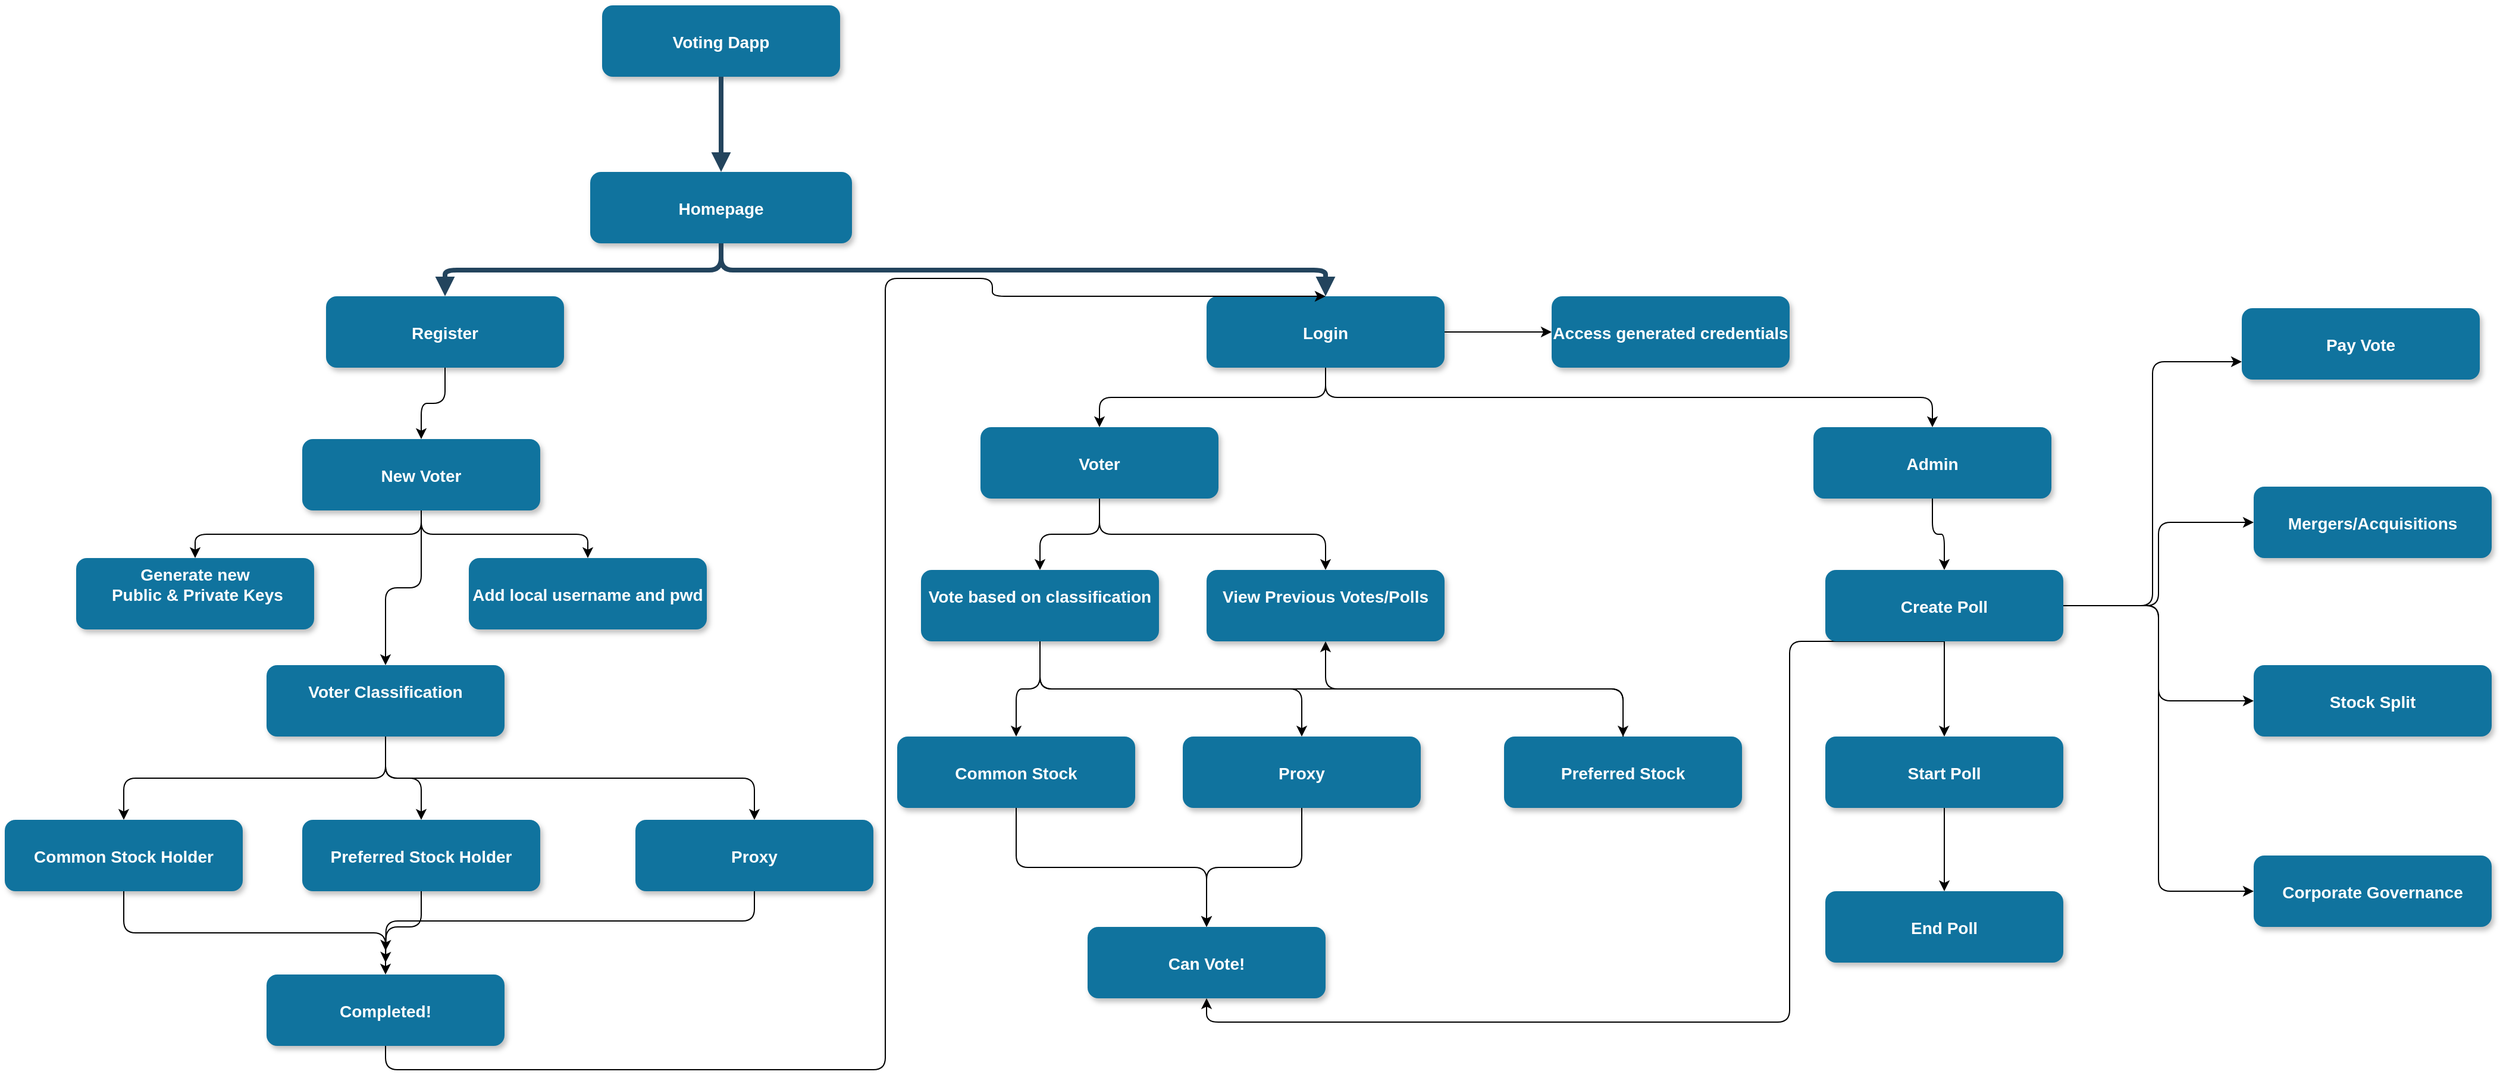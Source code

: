 <mxfile version="13.4.4" type="device"><diagram name="Page-1" id="97916047-d0de-89f5-080d-49f4d83e522f"><mxGraphModel dx="10380" dy="5480" grid="1" gridSize="10" guides="1" tooltips="1" connect="1" arrows="1" fold="1" page="1" pageScale="1.5" pageWidth="1169" pageHeight="827" background="#ffffff" math="0" shadow="0"><root><mxCell id="0"/><mxCell id="1" parent="0"/><mxCell id="2" value="Voting Dapp" style="rounded=1;fillColor=#10739E;strokeColor=none;shadow=1;gradientColor=none;fontStyle=1;fontColor=#FFFFFF;fontSize=14;" parent="1" vertex="1"><mxGeometry x="672" y="205.5" width="200" height="60" as="geometry"/></mxCell><mxCell id="3" value="Homepage" style="rounded=1;fillColor=#10739E;strokeColor=none;shadow=1;gradientColor=none;fontStyle=1;fontColor=#FFFFFF;fontSize=14;" parent="1" vertex="1"><mxGeometry x="662" y="345.5" width="220" height="60" as="geometry"/></mxCell><mxCell id="dAJJ4lj9prsM3p88iXup-60" style="edgeStyle=orthogonalEdgeStyle;rounded=1;orthogonalLoop=1;jettySize=auto;html=1;exitX=0.5;exitY=1;exitDx=0;exitDy=0;entryX=0.5;entryY=0;entryDx=0;entryDy=0;" parent="1" source="5" target="dAJJ4lj9prsM3p88iXup-57" edge="1"><mxGeometry relative="1" as="geometry"/></mxCell><mxCell id="5" value="Register" style="rounded=1;fillColor=#10739E;strokeColor=none;shadow=1;gradientColor=none;fontStyle=1;fontColor=#FFFFFF;fontSize=14;" parent="1" vertex="1"><mxGeometry x="440" y="450" width="200" height="60" as="geometry"/></mxCell><mxCell id="dAJJ4lj9prsM3p88iXup-81" style="edgeStyle=orthogonalEdgeStyle;rounded=1;orthogonalLoop=1;jettySize=auto;html=1;exitX=0.5;exitY=1;exitDx=0;exitDy=0;entryX=0.5;entryY=0;entryDx=0;entryDy=0;strokeColor=#000000;" parent="1" source="6" target="dAJJ4lj9prsM3p88iXup-78" edge="1"><mxGeometry relative="1" as="geometry"/></mxCell><mxCell id="dAJJ4lj9prsM3p88iXup-82" style="edgeStyle=orthogonalEdgeStyle;rounded=1;orthogonalLoop=1;jettySize=auto;html=1;exitX=0.5;exitY=1;exitDx=0;exitDy=0;entryX=0.5;entryY=0;entryDx=0;entryDy=0;strokeColor=#000000;" parent="1" source="6" target="dAJJ4lj9prsM3p88iXup-79" edge="1"><mxGeometry relative="1" as="geometry"/></mxCell><mxCell id="2qyqm2n9Xlov4FXctPms-34" style="edgeStyle=orthogonalEdgeStyle;rounded=0;orthogonalLoop=1;jettySize=auto;html=1;exitX=1;exitY=0.5;exitDx=0;exitDy=0;entryX=0;entryY=0.5;entryDx=0;entryDy=0;" edge="1" parent="1" source="6" target="2qyqm2n9Xlov4FXctPms-33"><mxGeometry relative="1" as="geometry"/></mxCell><mxCell id="6" value="Login" style="rounded=1;fillColor=#10739E;strokeColor=none;shadow=1;gradientColor=none;fontStyle=1;fontColor=#FFFFFF;fontSize=14;" parent="1" vertex="1"><mxGeometry x="1180" y="450" width="200" height="60" as="geometry"/></mxCell><mxCell id="29" value="" style="edgeStyle=elbowEdgeStyle;elbow=vertical;strokeWidth=4;endArrow=block;endFill=1;fontStyle=1;strokeColor=#23445D;" parent="1" source="2" target="3" edge="1"><mxGeometry x="22" y="165.5" width="100" height="100" as="geometry"><mxPoint x="22" y="265.5" as="sourcePoint"/><mxPoint x="122" y="165.5" as="targetPoint"/></mxGeometry></mxCell><mxCell id="30" value="" style="edgeStyle=elbowEdgeStyle;elbow=vertical;strokeWidth=4;endArrow=block;endFill=1;fontStyle=1;strokeColor=#23445D;" parent="1" source="3" target="5" edge="1"><mxGeometry x="22" y="165.5" width="100" height="100" as="geometry"><mxPoint x="22" y="265.5" as="sourcePoint"/><mxPoint x="122" y="165.5" as="targetPoint"/></mxGeometry></mxCell><mxCell id="32" value="" style="edgeStyle=elbowEdgeStyle;elbow=vertical;strokeWidth=4;endArrow=block;endFill=1;fontStyle=1;strokeColor=#23445D;" parent="1" source="3" target="6" edge="1"><mxGeometry x="22" y="165.5" width="100" height="100" as="geometry"><mxPoint x="22" y="265.5" as="sourcePoint"/><mxPoint x="122" y="165.5" as="targetPoint"/></mxGeometry></mxCell><mxCell id="dAJJ4lj9prsM3p88iXup-63" style="edgeStyle=orthogonalEdgeStyle;rounded=1;orthogonalLoop=1;jettySize=auto;html=1;exitX=0.5;exitY=1;exitDx=0;exitDy=0;strokeColor=#000000;" parent="1" source="dAJJ4lj9prsM3p88iXup-57" target="dAJJ4lj9prsM3p88iXup-61" edge="1"><mxGeometry relative="1" as="geometry"/></mxCell><mxCell id="dAJJ4lj9prsM3p88iXup-64" style="edgeStyle=orthogonalEdgeStyle;rounded=1;orthogonalLoop=1;jettySize=auto;html=1;exitX=0.5;exitY=1;exitDx=0;exitDy=0;entryX=0.5;entryY=0;entryDx=0;entryDy=0;strokeColor=#000000;" parent="1" source="dAJJ4lj9prsM3p88iXup-57" target="dAJJ4lj9prsM3p88iXup-62" edge="1"><mxGeometry relative="1" as="geometry"/></mxCell><mxCell id="dAJJ4lj9prsM3p88iXup-66" style="edgeStyle=orthogonalEdgeStyle;rounded=1;orthogonalLoop=1;jettySize=auto;html=1;exitX=0.5;exitY=1;exitDx=0;exitDy=0;strokeColor=#000000;" parent="1" source="dAJJ4lj9prsM3p88iXup-57" target="dAJJ4lj9prsM3p88iXup-65" edge="1"><mxGeometry relative="1" as="geometry"/></mxCell><mxCell id="dAJJ4lj9prsM3p88iXup-57" value="New Voter" style="rounded=1;fillColor=#10739E;strokeColor=none;shadow=1;gradientColor=none;fontStyle=1;fontColor=#FFFFFF;fontSize=14;" parent="1" vertex="1"><mxGeometry x="420" y="570" width="200" height="60" as="geometry"/></mxCell><mxCell id="dAJJ4lj9prsM3p88iXup-61" value="Generate new&#10; Public &amp; Private Keys&#10;" style="rounded=1;fillColor=#10739E;strokeColor=none;shadow=1;gradientColor=none;fontStyle=1;fontColor=#FFFFFF;fontSize=14;" parent="1" vertex="1"><mxGeometry x="230" y="670" width="200" height="60" as="geometry"/></mxCell><mxCell id="dAJJ4lj9prsM3p88iXup-62" value="Add local username and pwd" style="rounded=1;fillColor=#10739E;strokeColor=none;shadow=1;gradientColor=none;fontStyle=1;fontColor=#FFFFFF;fontSize=14;" parent="1" vertex="1"><mxGeometry x="560" y="670" width="200" height="60" as="geometry"/></mxCell><mxCell id="dAJJ4lj9prsM3p88iXup-70" style="edgeStyle=orthogonalEdgeStyle;rounded=1;orthogonalLoop=1;jettySize=auto;html=1;exitX=0.5;exitY=1;exitDx=0;exitDy=0;entryX=0.5;entryY=0;entryDx=0;entryDy=0;strokeColor=#000000;" parent="1" source="dAJJ4lj9prsM3p88iXup-65" target="dAJJ4lj9prsM3p88iXup-67" edge="1"><mxGeometry relative="1" as="geometry"/></mxCell><mxCell id="dAJJ4lj9prsM3p88iXup-71" style="edgeStyle=orthogonalEdgeStyle;rounded=1;orthogonalLoop=1;jettySize=auto;html=1;exitX=0.5;exitY=1;exitDx=0;exitDy=0;entryX=0.5;entryY=0;entryDx=0;entryDy=0;strokeColor=#000000;" parent="1" source="dAJJ4lj9prsM3p88iXup-65" target="dAJJ4lj9prsM3p88iXup-68" edge="1"><mxGeometry relative="1" as="geometry"/></mxCell><mxCell id="dAJJ4lj9prsM3p88iXup-72" style="edgeStyle=orthogonalEdgeStyle;rounded=1;orthogonalLoop=1;jettySize=auto;html=1;exitX=0.5;exitY=1;exitDx=0;exitDy=0;entryX=0.5;entryY=0;entryDx=0;entryDy=0;strokeColor=#000000;" parent="1" source="dAJJ4lj9prsM3p88iXup-65" target="dAJJ4lj9prsM3p88iXup-69" edge="1"><mxGeometry relative="1" as="geometry"/></mxCell><mxCell id="dAJJ4lj9prsM3p88iXup-65" value="Voter Classification&#10;" style="rounded=1;fillColor=#10739E;strokeColor=none;shadow=1;gradientColor=none;fontStyle=1;fontColor=#FFFFFF;fontSize=14;" parent="1" vertex="1"><mxGeometry x="390" y="760" width="200" height="60" as="geometry"/></mxCell><mxCell id="dAJJ4lj9prsM3p88iXup-74" style="edgeStyle=orthogonalEdgeStyle;rounded=1;orthogonalLoop=1;jettySize=auto;html=1;exitX=0.5;exitY=1;exitDx=0;exitDy=0;strokeColor=#000000;" parent="1" source="dAJJ4lj9prsM3p88iXup-67" target="dAJJ4lj9prsM3p88iXup-73" edge="1"><mxGeometry relative="1" as="geometry"/></mxCell><mxCell id="dAJJ4lj9prsM3p88iXup-67" value="Common Stock Holder" style="rounded=1;fillColor=#10739E;strokeColor=none;shadow=1;gradientColor=none;fontStyle=1;fontColor=#FFFFFF;fontSize=14;" parent="1" vertex="1"><mxGeometry x="170" y="890" width="200" height="60" as="geometry"/></mxCell><mxCell id="dAJJ4lj9prsM3p88iXup-75" style="edgeStyle=orthogonalEdgeStyle;rounded=1;orthogonalLoop=1;jettySize=auto;html=1;exitX=0.5;exitY=1;exitDx=0;exitDy=0;strokeColor=#000000;" parent="1" source="dAJJ4lj9prsM3p88iXup-68" edge="1"><mxGeometry relative="1" as="geometry"><mxPoint x="490" y="1010" as="targetPoint"/></mxGeometry></mxCell><mxCell id="dAJJ4lj9prsM3p88iXup-68" value="Preferred Stock Holder" style="rounded=1;fillColor=#10739E;strokeColor=none;shadow=1;gradientColor=none;fontStyle=1;fontColor=#FFFFFF;fontSize=14;" parent="1" vertex="1"><mxGeometry x="420" y="890" width="200" height="60" as="geometry"/></mxCell><mxCell id="dAJJ4lj9prsM3p88iXup-76" style="edgeStyle=orthogonalEdgeStyle;rounded=1;orthogonalLoop=1;jettySize=auto;html=1;exitX=0.5;exitY=1;exitDx=0;exitDy=0;strokeColor=#000000;" parent="1" source="dAJJ4lj9prsM3p88iXup-69" edge="1"><mxGeometry relative="1" as="geometry"><mxPoint x="490" y="1000" as="targetPoint"/></mxGeometry></mxCell><mxCell id="dAJJ4lj9prsM3p88iXup-69" value="Proxy" style="rounded=1;fillColor=#10739E;strokeColor=none;shadow=1;gradientColor=none;fontStyle=1;fontColor=#FFFFFF;fontSize=14;" parent="1" vertex="1"><mxGeometry x="700" y="890" width="200" height="60" as="geometry"/></mxCell><mxCell id="dAJJ4lj9prsM3p88iXup-77" style="edgeStyle=orthogonalEdgeStyle;rounded=1;orthogonalLoop=1;jettySize=auto;html=1;exitX=0.5;exitY=1;exitDx=0;exitDy=0;entryX=0.5;entryY=0;entryDx=0;entryDy=0;strokeColor=#000000;" parent="1" source="dAJJ4lj9prsM3p88iXup-73" target="6" edge="1"><mxGeometry relative="1" as="geometry"><Array as="points"><mxPoint x="490" y="1100"/><mxPoint x="910" y="1100"/><mxPoint x="910" y="435"/><mxPoint x="1000" y="435"/></Array></mxGeometry></mxCell><mxCell id="dAJJ4lj9prsM3p88iXup-73" value="Completed!" style="rounded=1;fillColor=#10739E;strokeColor=none;shadow=1;gradientColor=none;fontStyle=1;fontColor=#FFFFFF;fontSize=14;" parent="1" vertex="1"><mxGeometry x="390" y="1020" width="200" height="60" as="geometry"/></mxCell><mxCell id="dAJJ4lj9prsM3p88iXup-89" style="edgeStyle=orthogonalEdgeStyle;rounded=1;orthogonalLoop=1;jettySize=auto;html=1;exitX=0.5;exitY=1;exitDx=0;exitDy=0;entryX=0.5;entryY=0;entryDx=0;entryDy=0;strokeColor=#000000;" parent="1" source="dAJJ4lj9prsM3p88iXup-78" target="dAJJ4lj9prsM3p88iXup-84" edge="1"><mxGeometry relative="1" as="geometry"/></mxCell><mxCell id="dAJJ4lj9prsM3p88iXup-90" style="edgeStyle=orthogonalEdgeStyle;rounded=1;orthogonalLoop=1;jettySize=auto;html=1;exitX=0.5;exitY=1;exitDx=0;exitDy=0;entryX=0.5;entryY=0;entryDx=0;entryDy=0;strokeColor=#000000;" parent="1" source="dAJJ4lj9prsM3p88iXup-78" target="dAJJ4lj9prsM3p88iXup-83" edge="1"><mxGeometry relative="1" as="geometry"/></mxCell><mxCell id="dAJJ4lj9prsM3p88iXup-78" value="Voter" style="rounded=1;fillColor=#10739E;strokeColor=none;shadow=1;gradientColor=none;fontStyle=1;fontColor=#FFFFFF;fontSize=14;" parent="1" vertex="1"><mxGeometry x="990" y="560" width="200" height="60" as="geometry"/></mxCell><mxCell id="dAJJ4lj9prsM3p88iXup-102" style="edgeStyle=orthogonalEdgeStyle;rounded=1;orthogonalLoop=1;jettySize=auto;html=1;exitX=0.5;exitY=1;exitDx=0;exitDy=0;entryX=0.5;entryY=0;entryDx=0;entryDy=0;strokeColor=#000000;" parent="1" source="dAJJ4lj9prsM3p88iXup-79" target="dAJJ4lj9prsM3p88iXup-97" edge="1"><mxGeometry relative="1" as="geometry"/></mxCell><mxCell id="dAJJ4lj9prsM3p88iXup-79" value="Admin" style="rounded=1;fillColor=#10739E;strokeColor=none;shadow=1;gradientColor=none;fontStyle=1;fontColor=#FFFFFF;fontSize=14;" parent="1" vertex="1"><mxGeometry x="1690" y="560" width="200" height="60" as="geometry"/></mxCell><mxCell id="dAJJ4lj9prsM3p88iXup-83" value="View Previous Votes/Polls&#10;" style="rounded=1;fillColor=#10739E;strokeColor=none;shadow=1;gradientColor=none;fontStyle=1;fontColor=#FFFFFF;fontSize=14;" parent="1" vertex="1"><mxGeometry x="1180" y="680" width="200" height="60" as="geometry"/></mxCell><mxCell id="dAJJ4lj9prsM3p88iXup-91" style="edgeStyle=orthogonalEdgeStyle;rounded=1;orthogonalLoop=1;jettySize=auto;html=1;exitX=0.5;exitY=1;exitDx=0;exitDy=0;entryX=0.5;entryY=0;entryDx=0;entryDy=0;strokeColor=#000000;" parent="1" source="dAJJ4lj9prsM3p88iXup-84" target="dAJJ4lj9prsM3p88iXup-87" edge="1"><mxGeometry relative="1" as="geometry"/></mxCell><mxCell id="dAJJ4lj9prsM3p88iXup-92" style="edgeStyle=orthogonalEdgeStyle;rounded=1;orthogonalLoop=1;jettySize=auto;html=1;exitX=0.5;exitY=1;exitDx=0;exitDy=0;entryX=0.5;entryY=0;entryDx=0;entryDy=0;strokeColor=#000000;" parent="1" source="dAJJ4lj9prsM3p88iXup-84" target="dAJJ4lj9prsM3p88iXup-86" edge="1"><mxGeometry relative="1" as="geometry"/></mxCell><mxCell id="dAJJ4lj9prsM3p88iXup-93" style="edgeStyle=orthogonalEdgeStyle;rounded=1;orthogonalLoop=1;jettySize=auto;html=1;exitX=0.5;exitY=1;exitDx=0;exitDy=0;strokeColor=#000000;" parent="1" source="dAJJ4lj9prsM3p88iXup-84" target="dAJJ4lj9prsM3p88iXup-85" edge="1"><mxGeometry relative="1" as="geometry"/></mxCell><mxCell id="dAJJ4lj9prsM3p88iXup-84" value="Vote based on classification&#10;" style="rounded=1;fillColor=#10739E;strokeColor=none;shadow=1;gradientColor=none;fontStyle=1;fontColor=#FFFFFF;fontSize=14;" parent="1" vertex="1"><mxGeometry x="940" y="680" width="200" height="60" as="geometry"/></mxCell><mxCell id="dAJJ4lj9prsM3p88iXup-96" style="edgeStyle=orthogonalEdgeStyle;rounded=1;orthogonalLoop=1;jettySize=auto;html=1;exitX=0.5;exitY=0;exitDx=0;exitDy=0;entryX=0.5;entryY=1;entryDx=0;entryDy=0;strokeColor=#000000;" parent="1" source="dAJJ4lj9prsM3p88iXup-85" target="dAJJ4lj9prsM3p88iXup-83" edge="1"><mxGeometry relative="1" as="geometry"/></mxCell><mxCell id="dAJJ4lj9prsM3p88iXup-85" value="Preferred Stock" style="rounded=1;fillColor=#10739E;strokeColor=none;shadow=1;gradientColor=none;fontStyle=1;fontColor=#FFFFFF;fontSize=14;" parent="1" vertex="1"><mxGeometry x="1430" y="820" width="200" height="60" as="geometry"/></mxCell><mxCell id="dAJJ4lj9prsM3p88iXup-95" style="edgeStyle=orthogonalEdgeStyle;rounded=1;orthogonalLoop=1;jettySize=auto;html=1;exitX=0.5;exitY=1;exitDx=0;exitDy=0;entryX=0.5;entryY=0;entryDx=0;entryDy=0;strokeColor=#000000;" parent="1" source="dAJJ4lj9prsM3p88iXup-86" target="dAJJ4lj9prsM3p88iXup-88" edge="1"><mxGeometry relative="1" as="geometry"/></mxCell><mxCell id="dAJJ4lj9prsM3p88iXup-86" value="Proxy" style="rounded=1;fillColor=#10739E;strokeColor=none;shadow=1;gradientColor=none;fontStyle=1;fontColor=#FFFFFF;fontSize=14;" parent="1" vertex="1"><mxGeometry x="1160" y="820" width="200" height="60" as="geometry"/></mxCell><mxCell id="dAJJ4lj9prsM3p88iXup-94" style="edgeStyle=orthogonalEdgeStyle;rounded=1;orthogonalLoop=1;jettySize=auto;html=1;exitX=0.5;exitY=1;exitDx=0;exitDy=0;entryX=0.5;entryY=0;entryDx=0;entryDy=0;strokeColor=#000000;" parent="1" source="dAJJ4lj9prsM3p88iXup-87" target="dAJJ4lj9prsM3p88iXup-88" edge="1"><mxGeometry relative="1" as="geometry"/></mxCell><mxCell id="dAJJ4lj9prsM3p88iXup-87" value="Common Stock" style="rounded=1;fillColor=#10739E;strokeColor=none;shadow=1;gradientColor=none;fontStyle=1;fontColor=#FFFFFF;fontSize=14;" parent="1" vertex="1"><mxGeometry x="920" y="820" width="200" height="60" as="geometry"/></mxCell><mxCell id="dAJJ4lj9prsM3p88iXup-88" value="Can Vote!" style="rounded=1;fillColor=#10739E;strokeColor=none;shadow=1;gradientColor=none;fontStyle=1;fontColor=#FFFFFF;fontSize=14;" parent="1" vertex="1"><mxGeometry x="1080" y="980" width="200" height="60" as="geometry"/></mxCell><mxCell id="dAJJ4lj9prsM3p88iXup-103" style="edgeStyle=orthogonalEdgeStyle;rounded=1;orthogonalLoop=1;jettySize=auto;html=1;exitX=1;exitY=0.5;exitDx=0;exitDy=0;entryX=0;entryY=0.75;entryDx=0;entryDy=0;strokeColor=#000000;" parent="1" source="dAJJ4lj9prsM3p88iXup-97" target="dAJJ4lj9prsM3p88iXup-98" edge="1"><mxGeometry relative="1" as="geometry"/></mxCell><mxCell id="dAJJ4lj9prsM3p88iXup-104" style="edgeStyle=orthogonalEdgeStyle;rounded=1;orthogonalLoop=1;jettySize=auto;html=1;exitX=1;exitY=0.5;exitDx=0;exitDy=0;entryX=0;entryY=0.5;entryDx=0;entryDy=0;strokeColor=#000000;" parent="1" source="dAJJ4lj9prsM3p88iXup-97" target="dAJJ4lj9prsM3p88iXup-99" edge="1"><mxGeometry relative="1" as="geometry"/></mxCell><mxCell id="dAJJ4lj9prsM3p88iXup-105" style="edgeStyle=orthogonalEdgeStyle;rounded=1;orthogonalLoop=1;jettySize=auto;html=1;exitX=1;exitY=0.5;exitDx=0;exitDy=0;entryX=0;entryY=0.5;entryDx=0;entryDy=0;strokeColor=#000000;" parent="1" source="dAJJ4lj9prsM3p88iXup-97" target="dAJJ4lj9prsM3p88iXup-100" edge="1"><mxGeometry relative="1" as="geometry"/></mxCell><mxCell id="dAJJ4lj9prsM3p88iXup-106" style="edgeStyle=orthogonalEdgeStyle;rounded=1;orthogonalLoop=1;jettySize=auto;html=1;exitX=1;exitY=0.5;exitDx=0;exitDy=0;entryX=0;entryY=0.5;entryDx=0;entryDy=0;strokeColor=#000000;" parent="1" source="dAJJ4lj9prsM3p88iXup-97" target="dAJJ4lj9prsM3p88iXup-101" edge="1"><mxGeometry relative="1" as="geometry"/></mxCell><mxCell id="dAJJ4lj9prsM3p88iXup-107" style="edgeStyle=orthogonalEdgeStyle;rounded=1;orthogonalLoop=1;jettySize=auto;html=1;exitX=0.5;exitY=1;exitDx=0;exitDy=0;entryX=0.5;entryY=1;entryDx=0;entryDy=0;strokeColor=#000000;" parent="1" source="dAJJ4lj9prsM3p88iXup-97" target="dAJJ4lj9prsM3p88iXup-88" edge="1"><mxGeometry relative="1" as="geometry"><Array as="points"><mxPoint x="1670" y="740"/><mxPoint x="1670" y="1060"/><mxPoint x="1180" y="1060"/></Array></mxGeometry></mxCell><mxCell id="dAJJ4lj9prsM3p88iXup-110" style="edgeStyle=orthogonalEdgeStyle;rounded=1;orthogonalLoop=1;jettySize=auto;html=1;exitX=0.5;exitY=1;exitDx=0;exitDy=0;entryX=0.5;entryY=0;entryDx=0;entryDy=0;strokeColor=#000000;" parent="1" source="dAJJ4lj9prsM3p88iXup-97" target="dAJJ4lj9prsM3p88iXup-108" edge="1"><mxGeometry relative="1" as="geometry"/></mxCell><mxCell id="dAJJ4lj9prsM3p88iXup-97" value="Create Poll" style="rounded=1;fillColor=#10739E;strokeColor=none;shadow=1;gradientColor=none;fontStyle=1;fontColor=#FFFFFF;fontSize=14;" parent="1" vertex="1"><mxGeometry x="1700" y="680" width="200" height="60" as="geometry"/></mxCell><mxCell id="dAJJ4lj9prsM3p88iXup-98" value="Pay Vote" style="rounded=1;fillColor=#10739E;strokeColor=none;shadow=1;gradientColor=none;fontStyle=1;fontColor=#FFFFFF;fontSize=14;" parent="1" vertex="1"><mxGeometry x="2050" y="460" width="200" height="60" as="geometry"/></mxCell><mxCell id="dAJJ4lj9prsM3p88iXup-99" value="Mergers/Acquisitions" style="rounded=1;fillColor=#10739E;strokeColor=none;shadow=1;gradientColor=none;fontStyle=1;fontColor=#FFFFFF;fontSize=14;" parent="1" vertex="1"><mxGeometry x="2060" y="610" width="200" height="60" as="geometry"/></mxCell><mxCell id="dAJJ4lj9prsM3p88iXup-100" value="Stock Split" style="rounded=1;fillColor=#10739E;strokeColor=none;shadow=1;gradientColor=none;fontStyle=1;fontColor=#FFFFFF;fontSize=14;" parent="1" vertex="1"><mxGeometry x="2060" y="760" width="200" height="60" as="geometry"/></mxCell><mxCell id="dAJJ4lj9prsM3p88iXup-101" value="Corporate Governance" style="rounded=1;fillColor=#10739E;strokeColor=none;shadow=1;gradientColor=none;fontStyle=1;fontColor=#FFFFFF;fontSize=14;" parent="1" vertex="1"><mxGeometry x="2060" y="920" width="200" height="60" as="geometry"/></mxCell><mxCell id="dAJJ4lj9prsM3p88iXup-111" style="edgeStyle=orthogonalEdgeStyle;rounded=1;orthogonalLoop=1;jettySize=auto;html=1;exitX=0.5;exitY=1;exitDx=0;exitDy=0;strokeColor=#000000;" parent="1" source="dAJJ4lj9prsM3p88iXup-108" target="dAJJ4lj9prsM3p88iXup-109" edge="1"><mxGeometry relative="1" as="geometry"/></mxCell><mxCell id="dAJJ4lj9prsM3p88iXup-108" value="Start Poll" style="rounded=1;fillColor=#10739E;strokeColor=none;shadow=1;gradientColor=none;fontStyle=1;fontColor=#FFFFFF;fontSize=14;" parent="1" vertex="1"><mxGeometry x="1700" y="820" width="200" height="60" as="geometry"/></mxCell><mxCell id="dAJJ4lj9prsM3p88iXup-109" value="End Poll" style="rounded=1;fillColor=#10739E;strokeColor=none;shadow=1;gradientColor=none;fontStyle=1;fontColor=#FFFFFF;fontSize=14;" parent="1" vertex="1"><mxGeometry x="1700" y="950" width="200" height="60" as="geometry"/></mxCell><mxCell id="2qyqm2n9Xlov4FXctPms-33" value="Access generated credentials" style="rounded=1;fillColor=#10739E;strokeColor=none;shadow=1;gradientColor=none;fontStyle=1;fontColor=#FFFFFF;fontSize=14;" vertex="1" parent="1"><mxGeometry x="1470" y="450" width="200" height="60" as="geometry"/></mxCell></root></mxGraphModel></diagram></mxfile>